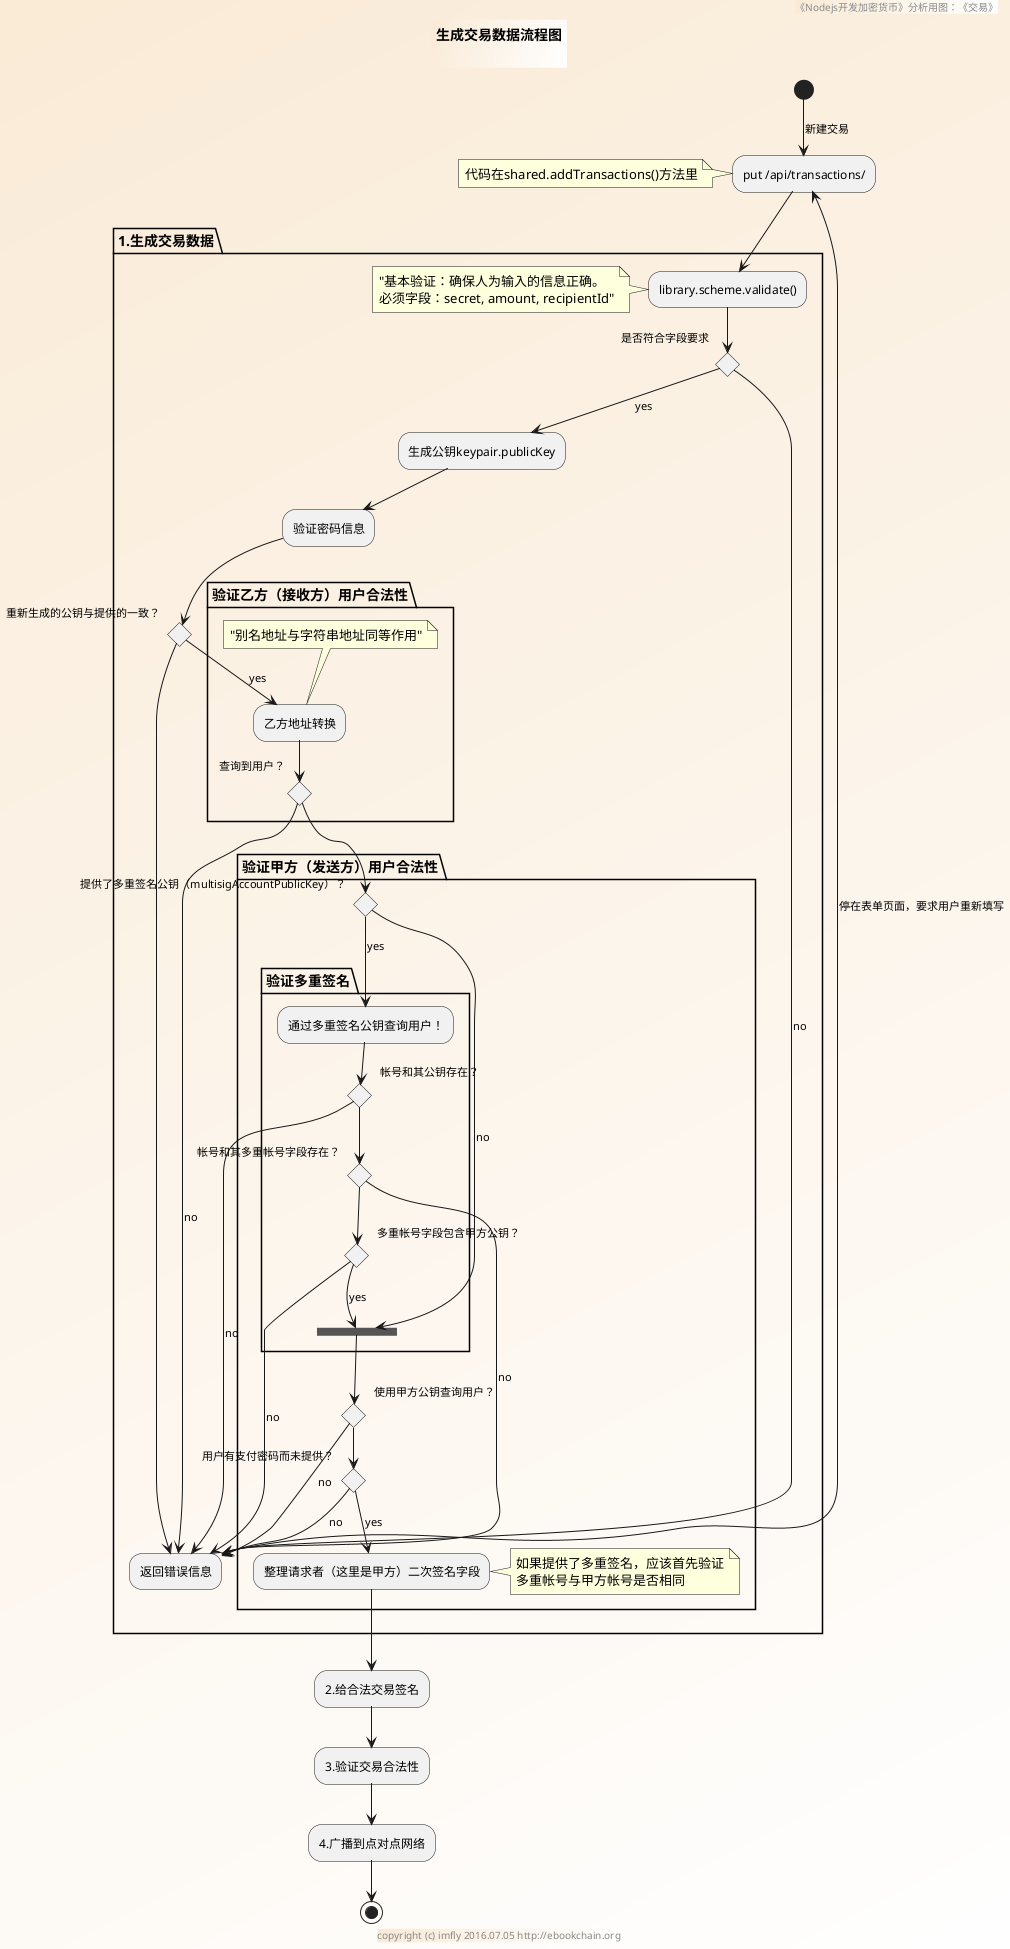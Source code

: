 @startuml ../../../styles/images/modules/transactions/addTransaction-activity.png
skinparam BorderColor #blue\9932CC
skinparam backgroundcolor AntiqueWhite/white

title
生成交易数据流程图

end title

footer copyright (c) imfly 2016.07.05 http://ebookchain.org
header 《Nodejs开发加密货币》分析用图：《交易》

' shared.addTransactions()代码逻辑

(*)--> [新建交易] "put /api/transactions/" as inputForm
note left: 代码在shared.addTransactions()方法里

partition "1.生成交易数据" {
    --> library.scheme.validate()
    note left
    "基本验证：确保人为输入的信息正确。
    必须字段：secret, amount, recipientId"
    end note
    if "是否符合字段要求" then
    --> [no] "返回错误信息" as return_error_msg
    -left-> [停在表单页面，要求用户重新填写] inputForm
    else
    --> [yes] "生成公钥keypair.publicKey"
    --> 验证密码信息
        if "重新生成的公钥与提供的一致？" then
        --> return_error_msg
        else
        partition "验证乙方（接收方）用户合法性" {
          --> [yes] "乙方地址转换"
          note top: "别名地址与字符串地址同等作用"
            if "查询到用户？" then
            --> [no] return_error_msg
        }
            else
                partition "验证甲方（发送方）用户合法性" {
                    if "提供了多重签名公钥（multisigAccountPublicKey）？" then
                        partition "验证多重签名" {
                          --> [yes] "通过多重签名公钥查询用户！"
                          if "帐号和其公钥存在？" then
                          --> [no] return_error_msg
                          else
                              if "帐号和其多重帐号字段存在？" then
                              --> [no] return_error_msg
                              else
                                if "多重帐号字段包含甲方公钥？" then
                                --> [no] return_error_msg
                                else
                                --> [yes] ==verify_account==
                                endif
                              endif

                          endif
                        }
                    else
                    --> [no] ==verify_account==
                        if "使用甲方公钥查询用户？" then
                        --> [no] return_error_msg
                        else
                            if "用户有支付密码而未提供？" then
                            --> [no] return_error_msg
                            else
                            --> [yes] "整理请求者（这里是甲方）二次签名字段"
                            note right
                            如果提供了多重签名，应该首先验证
                            多重帐号与甲方帐号是否相同
                            end note
                            endif
                        endif
                    endif
                }
            endif
        endif
    endif
}
--> "2.给合法交易签名"
--> "3.验证交易合法性"
--> "4.广播到点对点网络"

--> (*)
@enduml
